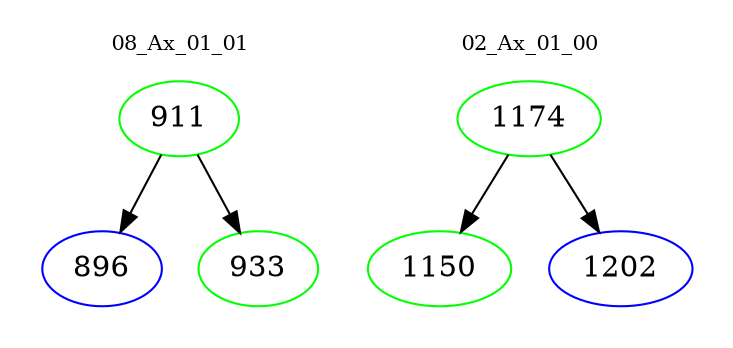 digraph{
subgraph cluster_0 {
color = white
label = "08_Ax_01_01";
fontsize=10;
T0_911 [label="911", color="green"]
T0_911 -> T0_896 [color="black"]
T0_896 [label="896", color="blue"]
T0_911 -> T0_933 [color="black"]
T0_933 [label="933", color="green"]
}
subgraph cluster_1 {
color = white
label = "02_Ax_01_00";
fontsize=10;
T1_1174 [label="1174", color="green"]
T1_1174 -> T1_1150 [color="black"]
T1_1150 [label="1150", color="green"]
T1_1174 -> T1_1202 [color="black"]
T1_1202 [label="1202", color="blue"]
}
}
